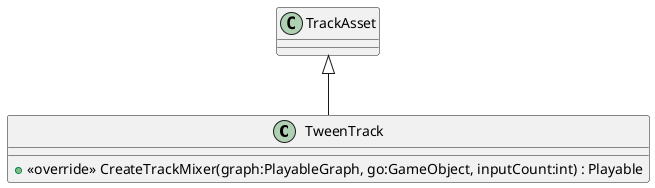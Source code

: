 @startuml
class TweenTrack {
    + <<override>> CreateTrackMixer(graph:PlayableGraph, go:GameObject, inputCount:int) : Playable
}
TrackAsset <|-- TweenTrack
@enduml
